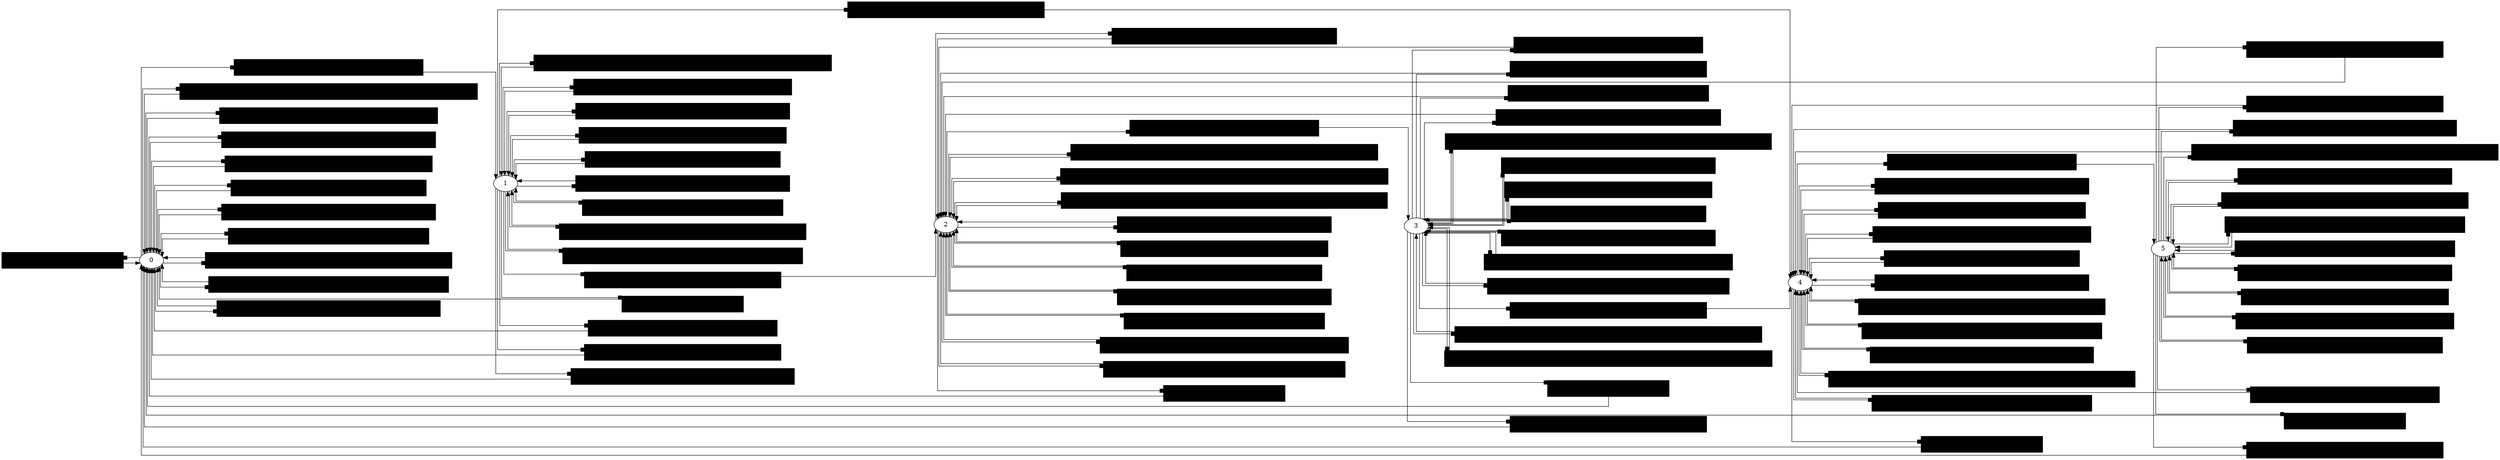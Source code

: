 digraph G {

	rankdir="LR";
	splines=ortho;

	E0 [label="'click' on '#navfluid a.navbar-brand'", shape="box", style="filled", fillcolor="#000000", fontcolor="#000000"];
	0 -> E0 [arrowhead="box"];
	E0 -> 0;

	E1 [label="'click' on '#navigationbar ul.na […] down-toggle.nav-link'", shape="box", style="filled", fillcolor="#000000", fontcolor="#000000"];
	0 -> E1 [arrowhead="box"];
	E1 -> 1;

	E2 [label="'mousedown' on '#svg_icicle g.context g.brush'='svg'][1]/*[name()='g'][2]/*[name()='g'][1])", shape="box", style="filled", fillcolor="#000000", fontcolor="#000000"];
	0 -> E2 [arrowhead="box"];
	E2 -> 0;

	E3 [label="'contextmenu' on '#zoom_rectangle'='svg'][1]/*[name()='rect'][1])", shape="box", style="filled", fillcolor="#000000", fontcolor="#000000"];
	0 -> E3 [arrowhead="box"];
	E3 -> 0;

	E4 [label="'mousemove' on '#zoom_rectangle'='svg'][1]/*[name()='rect'][1])", shape="box", style="filled", fillcolor="#000000", fontcolor="#000000"];
	0 -> E4 [arrowhead="box"];
	E4 -> 0;

	E5 [label="'mouseout' on '#zoom_rectangle'='svg'][1]/*[name()='rect'][1])", shape="box", style="filled", fillcolor="#000000", fontcolor="#000000"];
	0 -> E5 [arrowhead="box"];
	E5 -> 0;

	E6 [label="'wheel' on '#zoom_rectangle'='svg'][1]/*[name()='rect'][1])", shape="box", style="filled", fillcolor="#000000", fontcolor="#000000"];
	0 -> E6 [arrowhead="box"];
	E6 -> 0;

	E7 [label="'mousedown' on '#zoom_rectangle'='svg'][1]/*[name()='rect'][1])", shape="box", style="filled", fillcolor="#000000", fontcolor="#000000"];
	0 -> E7 [arrowhead="box"];
	E7 -> 0;

	E8 [label="'dblclick' on '#zoom_rectangle'='svg'][1]/*[name()='rect'][1])", shape="box", style="filled", fillcolor="#000000", fontcolor="#000000"];
	0 -> E8 [arrowhead="box"];
	E8 -> 0;

	E9 [label="'mousemove' on '#c_select0'='svg'][1]/*[name()='g'][4]/*[name()='rect'][1])", shape="box", style="filled", fillcolor="#000000", fontcolor="#000000"];
	0 -> E9 [arrowhead="box"];
	E9 -> 0;

	E10 [label="'mouseout' on '#c_select0'='svg'][1]/*[name()='g'][4]/*[name()='rect'][1])", shape="box", style="filled", fillcolor="#000000", fontcolor="#000000"];
	0 -> E10 [arrowhead="box"];
	E10 -> 0;

	E11 [label="'click' on '#c_select0'='svg'][1]/*[name()='g'][4]/*[name()='rect'][1])", shape="box", style="filled", fillcolor="#000000", fontcolor="#000000"];
	0 -> E11 [arrowhead="box"];
	E11 -> 0;

	E12 [label="'click' on '#navfluid a.navbar-brand'", shape="box", style="filled", fillcolor="#000000", fontcolor="#000000"];
	1 -> E12 [arrowhead="box"];
	E12 -> 0;

	E13 [label="'click' on '#navigationbar ul.na […] down-toggle.nav-link'", shape="box", style="filled", fillcolor="#000000", fontcolor="#000000"];
	1 -> E13 [arrowhead="box"];
	E13 -> 0;

	E14 [label="'click' on '#navigationbar ul.na […] menu a.dropdown-item'", shape="box", style="filled", fillcolor="#000000", fontcolor="#000000"];
	1 -> E14 [arrowhead="box"];
	E14 -> 0;

	E15 [label="'click' on '#navigationbar ul.na […] menu a.dropdown-item'", shape="box", style="filled", fillcolor="#000000", fontcolor="#000000"];
	1 -> E15 [arrowhead="box"];
	E15 -> 2;

	E16 [label="'click' on '#navigationbar ul.na […] menu a.dropdown-item'", shape="box", style="filled", fillcolor="#000000", fontcolor="#000000"];
	1 -> E16 [arrowhead="box"];
	E16 -> 4;

	E17 [label="'mousedown' on '#svg_icicle g.context g.brush'='svg'][1]/*[name()='g'][2]/*[name()='g'][1])", shape="box", style="filled", fillcolor="#000000", fontcolor="#000000"];
	1 -> E17 [arrowhead="box"];
	E17 -> 1;

	E18 [label="'contextmenu' on '#zoom_rectangle'='svg'][1]/*[name()='rect'][1])", shape="box", style="filled", fillcolor="#000000", fontcolor="#000000"];
	1 -> E18 [arrowhead="box"];
	E18 -> 1;

	E19 [label="'mousemove' on '#zoom_rectangle'='svg'][1]/*[name()='rect'][1])", shape="box", style="filled", fillcolor="#000000", fontcolor="#000000"];
	1 -> E19 [arrowhead="box"];
	E19 -> 1;

	E20 [label="'mouseout' on '#zoom_rectangle'='svg'][1]/*[name()='rect'][1])", shape="box", style="filled", fillcolor="#000000", fontcolor="#000000"];
	1 -> E20 [arrowhead="box"];
	E20 -> 1;

	E21 [label="'wheel' on '#zoom_rectangle'='svg'][1]/*[name()='rect'][1])", shape="box", style="filled", fillcolor="#000000", fontcolor="#000000"];
	1 -> E21 [arrowhead="box"];
	E21 -> 1;

	E22 [label="'mousedown' on '#zoom_rectangle'='svg'][1]/*[name()='rect'][1])", shape="box", style="filled", fillcolor="#000000", fontcolor="#000000"];
	1 -> E22 [arrowhead="box"];
	E22 -> 1;

	E23 [label="'dblclick' on '#zoom_rectangle'='svg'][1]/*[name()='rect'][1])", shape="box", style="filled", fillcolor="#000000", fontcolor="#000000"];
	1 -> E23 [arrowhead="box"];
	E23 -> 1;

	E24 [label="'mousemove' on '#c_select0'='svg'][1]/*[name()='g'][4]/*[name()='rect'][1])", shape="box", style="filled", fillcolor="#000000", fontcolor="#000000"];
	1 -> E24 [arrowhead="box"];
	E24 -> 1;

	E25 [label="'mouseout' on '#c_select0'='svg'][1]/*[name()='g'][4]/*[name()='rect'][1])", shape="box", style="filled", fillcolor="#000000", fontcolor="#000000"];
	1 -> E25 [arrowhead="box"];
	E25 -> 1;

	E26 [label="'click' on '#c_select0'='svg'][1]/*[name()='g'][4]/*[name()='rect'][1])", shape="box", style="filled", fillcolor="#000000", fontcolor="#000000"];
	1 -> E26 [arrowhead="box"];
	E26 -> 0;

	E27 [label="'click' on '#navfluid a.navbar-brand'", shape="box", style="filled", fillcolor="#000000", fontcolor="#000000"];
	2 -> E27 [arrowhead="box"];
	E27 -> 0;

	E28 [label="'click' on '#navigationbar ul.na […] down-toggle.nav-link'", shape="box", style="filled", fillcolor="#000000", fontcolor="#000000"];
	2 -> E28 [arrowhead="box"];
	E28 -> 3;

	E29 [label="'mousedown' on '#contextArc'='svg'][1]/*[name()='g'][1]/*[name()='g'][1]/*[name()='path'][1])", shape="box", style="filled", fillcolor="#000000", fontcolor="#000000"];
	2 -> E29 [arrowhead="box"];
	E29 -> 2;

	E30 [label="'mousedown' on '#contextHandleP0'='svg'][1]/*[name()='g'][1]/*[name()='g'][2]/*[name()='path'][1])", shape="box", style="filled", fillcolor="#000000", fontcolor="#000000"];
	2 -> E30 [arrowhead="box"];
	E30 -> 2;

	E31 [label="'mousedown' on '#contextHandle0'='svg'][1]/*[name()='g'][1]/*[name()='g'][2]/*[name()='circle'][1])", shape="box", style="filled", fillcolor="#000000", fontcolor="#000000"];
	2 -> E31 [arrowhead="box"];
	E31 -> 2;

	E32 [label="'mousemove' on '#zoom_rectangle'='svg'][1]/*[name()='rect'][1])", shape="box", style="filled", fillcolor="#000000", fontcolor="#000000"];
	2 -> E32 [arrowhead="box"];
	E32 -> 2;

	E33 [label="'mouseout' on '#zoom_rectangle'='svg'][1]/*[name()='rect'][1])", shape="box", style="filled", fillcolor="#000000", fontcolor="#000000"];
	2 -> E33 [arrowhead="box"];
	E33 -> 2;

	E34 [label="'wheel' on '#zoom_rectangle'='svg'][1]/*[name()='rect'][1])", shape="box", style="filled", fillcolor="#000000", fontcolor="#000000"];
	2 -> E34 [arrowhead="box"];
	E34 -> 2;

	E35 [label="'mousedown' on '#zoom_rectangle'='svg'][1]/*[name()='rect'][1])", shape="box", style="filled", fillcolor="#000000", fontcolor="#000000"];
	2 -> E35 [arrowhead="box"];
	E35 -> 2;

	E36 [label="'dblclick' on '#zoom_rectangle'='svg'][1]/*[name()='rect'][1])", shape="box", style="filled", fillcolor="#000000", fontcolor="#000000"];
	2 -> E36 [arrowhead="box"];
	E36 -> 2;

	E37 [label="'mousemove' on '#c_select0'='svg'][1]/*[name()='g'][5]/*[name()='path'][1])", shape="box", style="filled", fillcolor="#000000", fontcolor="#000000"];
	2 -> E37 [arrowhead="box"];
	E37 -> 2;

	E38 [label="'mouseout' on '#c_select0'='svg'][1]/*[name()='g'][5]/*[name()='path'][1])", shape="box", style="filled", fillcolor="#000000", fontcolor="#000000"];
	2 -> E38 [arrowhead="box"];
	E38 -> 2;

	E39 [label="'click' on '#c_select0'='svg'][1]/*[name()='g'][5]/*[name()='path'][1])", shape="box", style="filled", fillcolor="#000000", fontcolor="#000000"];
	2 -> E39 [arrowhead="box"];
	E39 -> 2;

	E40 [label="'click' on '#navfluid a.navbar-brand'", shape="box", style="filled", fillcolor="#000000", fontcolor="#000000"];
	3 -> E40 [arrowhead="box"];
	E40 -> 0;

	E41 [label="'click' on '#navigationbar ul.na […] down-toggle.nav-link'", shape="box", style="filled", fillcolor="#000000", fontcolor="#000000"];
	3 -> E41 [arrowhead="box"];
	E41 -> 2;

	E42 [label="'click' on '#navigationbar ul.na […] menu a.dropdown-item'", shape="box", style="filled", fillcolor="#000000", fontcolor="#000000"];
	3 -> E42 [arrowhead="box"];
	E42 -> 0;

	E43 [label="'click' on '#navigationbar ul.na […] menu a.dropdown-item'", shape="box", style="filled", fillcolor="#000000", fontcolor="#000000"];
	3 -> E43 [arrowhead="box"];
	E43 -> 2;

	E44 [label="'click' on '#navigationbar ul.na […] menu a.dropdown-item'", shape="box", style="filled", fillcolor="#000000", fontcolor="#000000"];
	3 -> E44 [arrowhead="box"];
	E44 -> 4;

	E45 [label="'mousedown' on '#contextArc'='svg'][1]/*[name()='g'][1]/*[name()='g'][1]/*[name()='path'][1])", shape="box", style="filled", fillcolor="#000000", fontcolor="#000000"];
	3 -> E45 [arrowhead="box"];
	E45 -> 3;

	E46 [label="'mousedown' on '#contextHandleP0'='svg'][1]/*[name()='g'][1]/*[name()='g'][2]/*[name()='path'][1])", shape="box", style="filled", fillcolor="#000000", fontcolor="#000000"];
	3 -> E46 [arrowhead="box"];
	E46 -> 3;

	E47 [label="'mousedown' on '#contextHandle0'='svg'][1]/*[name()='g'][1]/*[name()='g'][2]/*[name()='circle'][1])", shape="box", style="filled", fillcolor="#000000", fontcolor="#000000"];
	3 -> E47 [arrowhead="box"];
	E47 -> 3;

	E48 [label="'mousemove' on '#zoom_rectangle'='svg'][1]/*[name()='rect'][1])", shape="box", style="filled", fillcolor="#000000", fontcolor="#000000"];
	3 -> E48 [arrowhead="box"];
	E48 -> 3;

	E49 [label="'mouseout' on '#zoom_rectangle'='svg'][1]/*[name()='rect'][1])", shape="box", style="filled", fillcolor="#000000", fontcolor="#000000"];
	3 -> E49 [arrowhead="box"];
	E49 -> 3;

	E50 [label="'wheel' on '#zoom_rectangle'='svg'][1]/*[name()='rect'][1])", shape="box", style="filled", fillcolor="#000000", fontcolor="#000000"];
	3 -> E50 [arrowhead="box"];
	E50 -> 3;

	E51 [label="'mousedown' on '#zoom_rectangle'='svg'][1]/*[name()='rect'][1])", shape="box", style="filled", fillcolor="#000000", fontcolor="#000000"];
	3 -> E51 [arrowhead="box"];
	E51 -> 3;

	E52 [label="'dblclick' on '#zoom_rectangle'='svg'][1]/*[name()='rect'][1])", shape="box", style="filled", fillcolor="#000000", fontcolor="#000000"];
	3 -> E52 [arrowhead="box"];
	E52 -> 2;

	E53 [label="'mousemove' on '#c_select0'='svg'][1]/*[name()='g'][5]/*[name()='path'][1])", shape="box", style="filled", fillcolor="#000000", fontcolor="#000000"];
	3 -> E53 [arrowhead="box"];
	E53 -> 3;

	E54 [label="'mouseout' on '#c_select0'='svg'][1]/*[name()='g'][5]/*[name()='path'][1])", shape="box", style="filled", fillcolor="#000000", fontcolor="#000000"];
	3 -> E54 [arrowhead="box"];
	E54 -> 3;

	E55 [label="'click' on '#c_select0'='svg'][1]/*[name()='g'][5]/*[name()='path'][1])", shape="box", style="filled", fillcolor="#000000", fontcolor="#000000"];
	3 -> E55 [arrowhead="box"];
	E55 -> 2;

	E56 [label="'click' on '#navfluid a.navbar-brand'", shape="box", style="filled", fillcolor="#000000", fontcolor="#000000"];
	4 -> E56 [arrowhead="box"];
	E56 -> 0;

	E57 [label="'click' on '#navigationbar ul.na […] down-toggle.nav-link'", shape="box", style="filled", fillcolor="#000000", fontcolor="#000000"];
	4 -> E57 [arrowhead="box"];
	E57 -> 5;

	E58 [label="'mousemove' on '#zoom_rectangle'='svg'][1]/*[name()='rect'][1])", shape="box", style="filled", fillcolor="#000000", fontcolor="#000000"];
	4 -> E58 [arrowhead="box"];
	E58 -> 4;

	E59 [label="'mouseout' on '#zoom_rectangle'='svg'][1]/*[name()='rect'][1])", shape="box", style="filled", fillcolor="#000000", fontcolor="#000000"];
	4 -> E59 [arrowhead="box"];
	E59 -> 4;

	E60 [label="'contextmenu' on '#zoom_rectangle'='svg'][1]/*[name()='rect'][1])", shape="box", style="filled", fillcolor="#000000", fontcolor="#000000"];
	4 -> E60 [arrowhead="box"];
	E60 -> 4;

	E61 [label="'wheel' on '#zoom_rectangle'='svg'][1]/*[name()='rect'][1])", shape="box", style="filled", fillcolor="#000000", fontcolor="#000000"];
	4 -> E61 [arrowhead="box"];
	E61 -> 4;

	E62 [label="'mousedown' on '#zoom_rectangle'='svg'][1]/*[name()='rect'][1])", shape="box", style="filled", fillcolor="#000000", fontcolor="#000000"];
	4 -> E62 [arrowhead="box"];
	E62 -> 4;

	E63 [label="'mousemove' on '#c_select0'='svg'][1]/*[name()='g'][1]/*[name()='rect'][1])", shape="box", style="filled", fillcolor="#000000", fontcolor="#000000"];
	4 -> E63 [arrowhead="box"];
	E63 -> 4;

	E64 [label="'mouseout' on '#c_select0'='svg'][1]/*[name()='g'][1]/*[name()='rect'][1])", shape="box", style="filled", fillcolor="#000000", fontcolor="#000000"];
	4 -> E64 [arrowhead="box"];
	E64 -> 4;

	E65 [label="'click' on '#c_select0'='svg'][1]/*[name()='g'][1]/*[name()='rect'][1])", shape="box", style="filled", fillcolor="#000000", fontcolor="#000000"];
	4 -> E65 [arrowhead="box"];
	E65 -> 4;

	E66 [label="'click' on '#trail g polygon'='svg'][1]/*[name()='g'][1]/*[name()='g'][1]/*[name()='polygon'][1])", shape="box", style="filled", fillcolor="#000000", fontcolor="#000000"];
	4 -> E66 [arrowhead="box"];
	E66 -> 4;

	E67 [label="'mousedown' on '#svg_context g.brush'='svg'][1]/*[name()='g'][1])", shape="box", style="filled", fillcolor="#000000", fontcolor="#000000"];
	4 -> E67 [arrowhead="box"];
	E67 -> 4;

	E68 [label="'click' on '#navfluid a.navbar-brand'", shape="box", style="filled", fillcolor="#000000", fontcolor="#000000"];
	5 -> E68 [arrowhead="box"];
	E68 -> 0;

	E69 [label="'click' on '#navigationbar ul.na […] down-toggle.nav-link'", shape="box", style="filled", fillcolor="#000000", fontcolor="#000000"];
	5 -> E69 [arrowhead="box"];
	E69 -> 4;

	E70 [label="'click' on '#navigationbar ul.na […] menu a.dropdown-item'", shape="box", style="filled", fillcolor="#000000", fontcolor="#000000"];
	5 -> E70 [arrowhead="box"];
	E70 -> 0;

	E71 [label="'click' on '#navigationbar ul.na […] menu a.dropdown-item'", shape="box", style="filled", fillcolor="#000000", fontcolor="#000000"];
	5 -> E71 [arrowhead="box"];
	E71 -> 2;

	E72 [label="'click' on '#navigationbar ul.na […] menu a.dropdown-item'", shape="box", style="filled", fillcolor="#000000", fontcolor="#000000"];
	5 -> E72 [arrowhead="box"];
	E72 -> 4;

	E73 [label="'mousemove' on '#zoom_rectangle'='svg'][1]/*[name()='rect'][1])", shape="box", style="filled", fillcolor="#000000", fontcolor="#000000"];
	5 -> E73 [arrowhead="box"];
	E73 -> 5;

	E74 [label="'mouseout' on '#zoom_rectangle'='svg'][1]/*[name()='rect'][1])", shape="box", style="filled", fillcolor="#000000", fontcolor="#000000"];
	5 -> E74 [arrowhead="box"];
	E74 -> 5;

	E75 [label="'contextmenu' on '#zoom_rectangle'='svg'][1]/*[name()='rect'][1])", shape="box", style="filled", fillcolor="#000000", fontcolor="#000000"];
	5 -> E75 [arrowhead="box"];
	E75 -> 5;

	E76 [label="'wheel' on '#zoom_rectangle'='svg'][1]/*[name()='rect'][1])", shape="box", style="filled", fillcolor="#000000", fontcolor="#000000"];
	5 -> E76 [arrowhead="box"];
	E76 -> 5;

	E77 [label="'mousedown' on '#zoom_rectangle'='svg'][1]/*[name()='rect'][1])", shape="box", style="filled", fillcolor="#000000", fontcolor="#000000"];
	5 -> E77 [arrowhead="box"];
	E77 -> 5;

	E78 [label="'mousemove' on '#c_select0'='svg'][1]/*[name()='g'][1]/*[name()='rect'][1])", shape="box", style="filled", fillcolor="#000000", fontcolor="#000000"];
	5 -> E78 [arrowhead="box"];
	E78 -> 5;

	E79 [label="'mouseout' on '#c_select0'='svg'][1]/*[name()='g'][1]/*[name()='rect'][1])", shape="box", style="filled", fillcolor="#000000", fontcolor="#000000"];
	5 -> E79 [arrowhead="box"];
	E79 -> 5;

	E80 [label="'click' on '#c_select0'='svg'][1]/*[name()='g'][1]/*[name()='rect'][1])", shape="box", style="filled", fillcolor="#000000", fontcolor="#000000"];
	5 -> E80 [arrowhead="box"];
	E80 -> 4;

	E81 [label="'click' on '#trail g polygon'='svg'][1]/*[name()='g'][1]/*[name()='g'][1]/*[name()='polygon'][1])", shape="box", style="filled", fillcolor="#000000", fontcolor="#000000"];
	5 -> E81 [arrowhead="box"];
	E81 -> 4;

	E82 [label="'mousedown' on '#svg_context g.brush'='svg'][1]/*[name()='g'][1])", shape="box", style="filled", fillcolor="#000000", fontcolor="#000000"];
	5 -> E82 [arrowhead="box"];
	E82 -> 5;

}